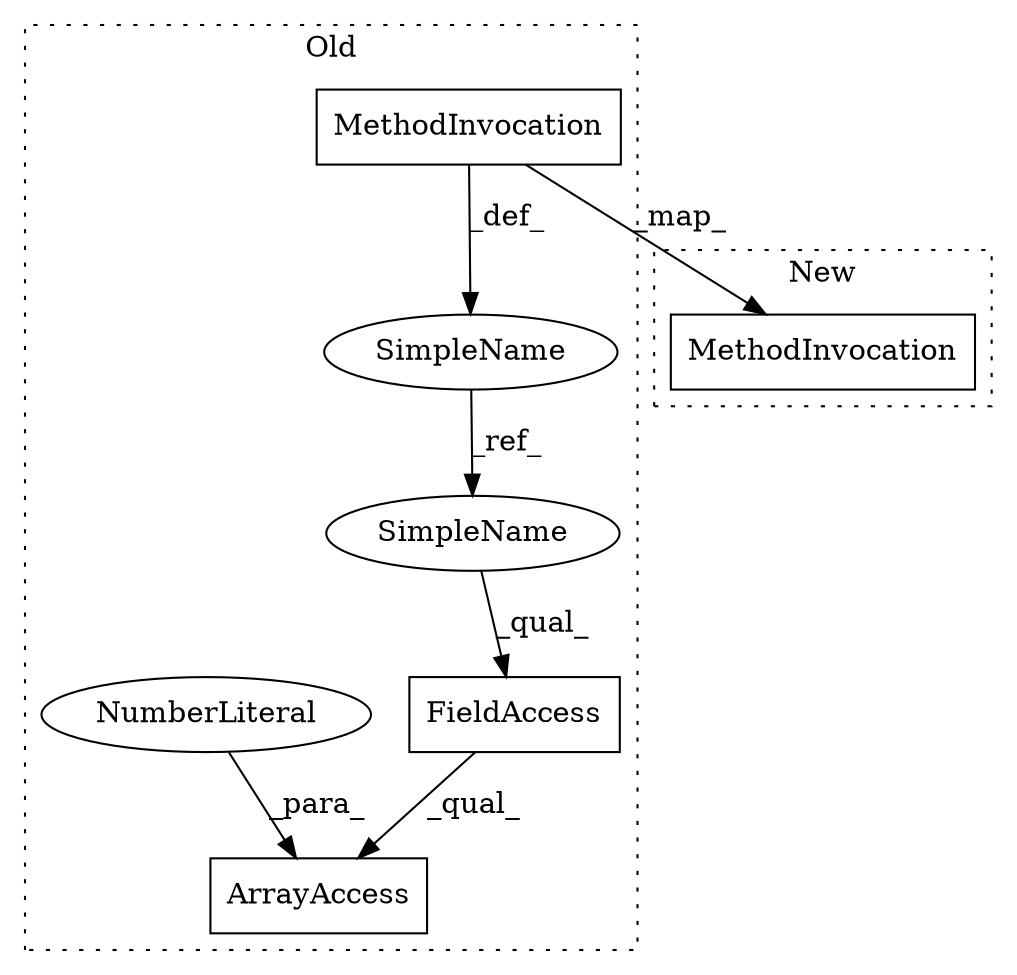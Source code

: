 digraph G {
subgraph cluster0 {
1 [label="ArrayAccess" a="2" s="4535,4550" l="14,1" shape="box"];
2 [label="FieldAccess" a="22" s="4535" l="13" shape="box"];
3 [label="MethodInvocation" a="32" s="4467,4514" l="17,1" shape="box"];
5 [label="NumberLiteral" a="34" s="4549" l="1" shape="ellipse"];
6 [label="SimpleName" a="42" s="4535" l="8" shape="ellipse"];
7 [label="SimpleName" a="42" s="4453" l="8" shape="ellipse"];
label = "Old";
style="dotted";
}
subgraph cluster1 {
4 [label="MethodInvocation" a="32" s="4280,4327" l="17,1" shape="box"];
label = "New";
style="dotted";
}
2 -> 1 [label="_qual_"];
3 -> 7 [label="_def_"];
3 -> 4 [label="_map_"];
5 -> 1 [label="_para_"];
6 -> 2 [label="_qual_"];
7 -> 6 [label="_ref_"];
}